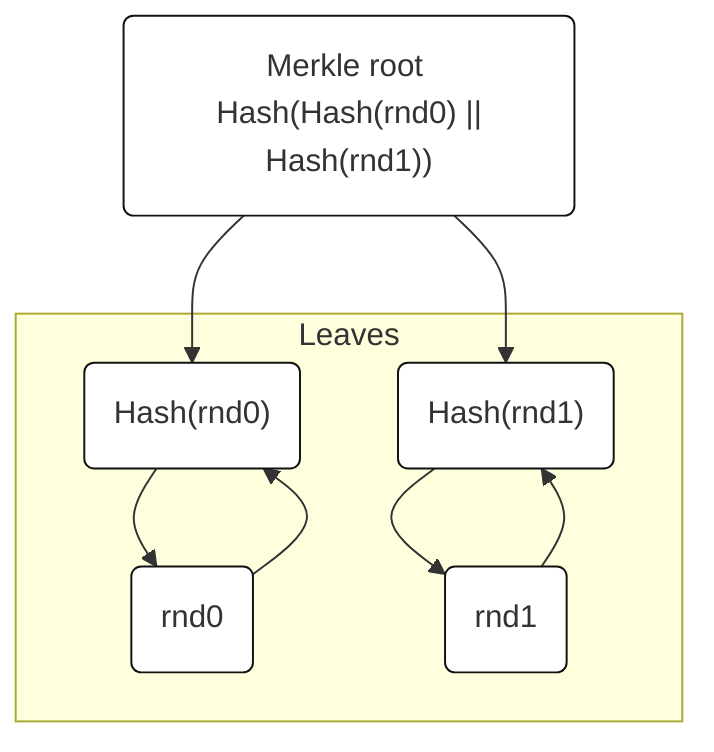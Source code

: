 graph TD
    classDef default fill:#fff,stroke:#111,stroke-width:1px;

    root("Merkle root <br/> Hash(Hash(rnd0) || Hash(rnd1))") --> a(a)
    root --> b(b)

subgraph Leaves
    a --> A(rnd0)
    A --> a("Hash(rnd0)")
    b --> B(rnd1)
    B --> b("Hash(rnd1)")
end